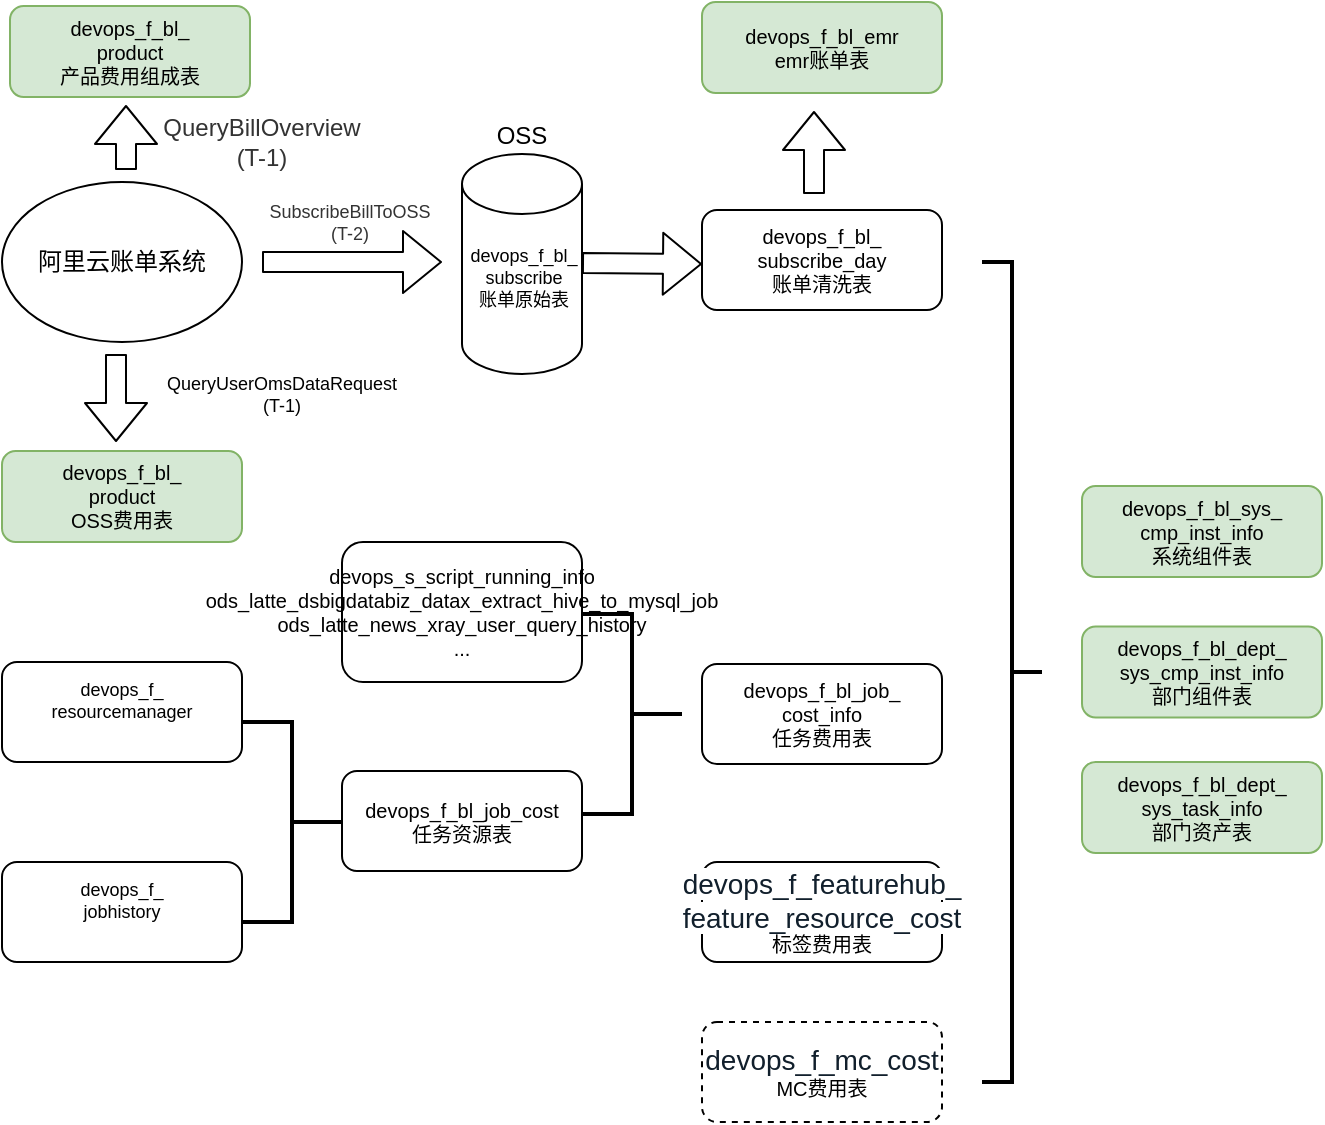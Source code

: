 <mxfile version="14.1.1" type="github">
  <diagram id="O6pP9l2PxGbp8MwCtvFU" name="Page-1">
    <mxGraphModel dx="946" dy="451" grid="1" gridSize="10" guides="1" tooltips="1" connect="1" arrows="1" fold="1" page="1" pageScale="1" pageWidth="827" pageHeight="1169" math="0" shadow="0">
      <root>
        <mxCell id="0" />
        <mxCell id="1" parent="0" />
        <mxCell id="hH1a-xPFMU92AcwWNgor-1" value="阿里云账单系统" style="ellipse;whiteSpace=wrap;html=1;" vertex="1" parent="1">
          <mxGeometry x="50" y="380" width="120" height="80" as="geometry" />
        </mxCell>
        <mxCell id="hH1a-xPFMU92AcwWNgor-2" value="OSS" style="shape=cylinder3;whiteSpace=wrap;html=1;boundedLbl=1;backgroundOutline=1;size=15;labelPosition=center;verticalLabelPosition=top;align=center;verticalAlign=bottom;" vertex="1" parent="1">
          <mxGeometry x="280" y="366" width="60" height="110" as="geometry" />
        </mxCell>
        <mxCell id="hH1a-xPFMU92AcwWNgor-3" value="" style="shape=flexArrow;endArrow=classic;html=1;" edge="1" parent="1">
          <mxGeometry width="50" height="50" relative="1" as="geometry">
            <mxPoint x="180" y="420" as="sourcePoint" />
            <mxPoint x="270" y="420" as="targetPoint" />
          </mxGeometry>
        </mxCell>
        <mxCell id="hH1a-xPFMU92AcwWNgor-4" value="&lt;span style=&quot;color: rgb(51 , 51 , 51) ; font-size: 9px ; background-color: rgb(255 , 255 , 255)&quot;&gt;SubscribeBillToOSS&lt;br&gt;(T-2)&lt;br&gt;&lt;/span&gt;" style="text;html=1;strokeColor=none;fillColor=none;align=center;verticalAlign=middle;whiteSpace=wrap;rounded=0;fontSize=9;" vertex="1" parent="1">
          <mxGeometry x="204" y="390" width="40" height="20" as="geometry" />
        </mxCell>
        <mxCell id="hH1a-xPFMU92AcwWNgor-6" value="&lt;div class=&quot;table-item&quot; style=&quot;box-sizing: border-box ; padding: 0px ; margin: 4px 0px 0px ; display: inline-flex ; background-color: rgb(255 , 255 , 255)&quot;&gt;&lt;font&gt;devops_f_bl_&lt;br&gt;subscribe&lt;br&gt;账单原始表&lt;br&gt;&lt;/font&gt;&lt;/div&gt;" style="text;html=1;strokeColor=none;fillColor=none;align=center;verticalAlign=middle;whiteSpace=wrap;rounded=0;fontSize=9;" vertex="1" parent="1">
          <mxGeometry x="291" y="416" width="40" height="20" as="geometry" />
        </mxCell>
        <mxCell id="hH1a-xPFMU92AcwWNgor-8" value="&lt;font size=&quot;1&quot;&gt;devops_f_bl_&lt;br&gt;subscribe_day&lt;br&gt;账单清洗表&lt;/font&gt;" style="rounded=1;whiteSpace=wrap;html=1;fontSize=9;" vertex="1" parent="1">
          <mxGeometry x="400" y="394" width="120" height="50" as="geometry" />
        </mxCell>
        <mxCell id="hH1a-xPFMU92AcwWNgor-14" value="&lt;font size=&quot;1&quot;&gt;devops_f_bl_dept_&lt;br&gt;sys_task_info&lt;br&gt;部门资产表&lt;br&gt;&lt;/font&gt;" style="rounded=1;whiteSpace=wrap;html=1;fontSize=9;fillColor=#d5e8d4;strokeColor=#82b366;" vertex="1" parent="1">
          <mxGeometry x="590" y="670" width="120" height="45.5" as="geometry" />
        </mxCell>
        <mxCell id="hH1a-xPFMU92AcwWNgor-15" value="" style="shape=flexArrow;endArrow=classic;html=1;" edge="1" parent="1">
          <mxGeometry width="50" height="50" relative="1" as="geometry">
            <mxPoint x="340" y="420.5" as="sourcePoint" />
            <mxPoint x="400" y="421" as="targetPoint" />
          </mxGeometry>
        </mxCell>
        <mxCell id="hH1a-xPFMU92AcwWNgor-17" value="" style="strokeWidth=2;html=1;shape=mxgraph.flowchart.annotation_2;align=left;labelPosition=right;pointerEvents=1;fontSize=9;direction=west;" vertex="1" parent="1">
          <mxGeometry x="540" y="420" width="30" height="410" as="geometry" />
        </mxCell>
        <mxCell id="hH1a-xPFMU92AcwWNgor-18" value="&lt;font&gt;&lt;span class=&quot;table-item-name&quot; style=&quot;box-sizing: border-box ; padding: 0px ; margin: 0px ; cursor: pointer ; background-color: rgb(255 , 255 , 255)&quot;&gt;&lt;span style=&quot;box-sizing: border-box ; padding: 0px ; margin: 0px&quot;&gt;devops_f_&lt;br&gt;resourcemanager&lt;br&gt;&lt;br&gt;&lt;/span&gt;&lt;/span&gt;&lt;span style=&quot;font-size: 12px ; box-sizing: border-box ; padding: 0px ; margin: 0px ; background-color: rgb(255 , 255 , 255)&quot;&gt;&lt;span class=&quot;anticon anticon-copy icon icon-bg&quot; style=&quot;box-sizing: border-box ; padding: 0px ; margin: 3px 0px 0px ; display: block ; vertical-align: baseline ; text-align: center ; line-height: 1 ; cursor: pointer ; right: 51px ; position: absolute ; background-color: rgba(255 , 255 , 255 , 0.7)&quot;&gt;&lt;/span&gt;&lt;/span&gt;&lt;span style=&quot;font-size: 12px ; box-sizing: border-box ; padding: 0px ; margin: 0px ; background-color: rgb(255 , 255 , 255)&quot;&gt;&lt;span class=&quot;anticon anticon-safety icon icon-bg&quot; style=&quot;box-sizing: border-box ; padding: 0px ; margin: 3px 0px 0px ; display: block ; vertical-align: baseline ; text-align: center ; line-height: 1 ; cursor: pointer ; right: 36px ; position: absolute ; background-color: rgba(255 , 255 , 255 , 0.7)&quot;&gt;&lt;/span&gt;&lt;/span&gt;&lt;span style=&quot;font-size: 12px ; box-sizing: border-box ; padding: 0px ; margin: 0px ; background-color: rgb(255 , 255 , 255)&quot;&gt;&lt;span class=&quot;anticon anticon-star-o icon icon-bg&quot; style=&quot;box-sizing: border-box ; padding: 0px ; margin: 3px 0px 0px ; display: block ; vertical-align: baseline ; text-align: center ; line-height: 1 ; cursor: pointer ; right: 20px ; position: absolute ; background-color: rgba(255 , 255 , 255 , 0.7)&quot;&gt;&lt;/span&gt;&lt;/span&gt;&lt;/font&gt;&lt;span class=&quot;icon&quot; style=&quot;box-sizing: border-box ; padding: 0px ; margin: 0px ; cursor: pointer ; display: block ; right: 3px ; position: absolute ; background-color: rgb(255 , 255 , 255)&quot;&gt;&lt;span class=&quot;anticon anticon-info-circle-o icon-bg&quot; style=&quot;box-sizing: border-box ; padding: 0px ; margin: 0px ; display: inline-block ; vertical-align: baseline ; text-align: center ; line-height: 1 ; background-color: rgba(255 , 255 , 255 , 0.7)&quot;&gt;&lt;/span&gt;&lt;/span&gt;" style="rounded=1;whiteSpace=wrap;html=1;fontSize=9;" vertex="1" parent="1">
          <mxGeometry x="50" y="620" width="120" height="50" as="geometry" />
        </mxCell>
        <mxCell id="hH1a-xPFMU92AcwWNgor-19" value="&lt;font&gt;&lt;span class=&quot;table-item-name&quot; style=&quot;box-sizing: border-box ; padding: 0px ; margin: 0px ; cursor: pointer ; background-color: rgb(255 , 255 , 255)&quot;&gt;&lt;span style=&quot;box-sizing: border-box ; padding: 0px ; margin: 0px&quot;&gt;devops_f_&lt;br&gt;jobhistory&lt;br&gt;&lt;br&gt;&lt;/span&gt;&lt;/span&gt;&lt;span style=&quot;font-size: 12px ; box-sizing: border-box ; padding: 0px ; margin: 0px ; background-color: rgb(255 , 255 , 255)&quot;&gt;&lt;span class=&quot;anticon anticon-copy icon icon-bg&quot; style=&quot;box-sizing: border-box ; padding: 0px ; margin: 3px 0px 0px ; display: block ; vertical-align: baseline ; text-align: center ; line-height: 1 ; cursor: pointer ; right: 51px ; position: absolute ; background-color: rgba(255 , 255 , 255 , 0.7)&quot;&gt;&lt;/span&gt;&lt;/span&gt;&lt;span style=&quot;font-size: 12px ; box-sizing: border-box ; padding: 0px ; margin: 0px ; background-color: rgb(255 , 255 , 255)&quot;&gt;&lt;span class=&quot;anticon anticon-safety icon icon-bg&quot; style=&quot;box-sizing: border-box ; padding: 0px ; margin: 3px 0px 0px ; display: block ; vertical-align: baseline ; text-align: center ; line-height: 1 ; cursor: pointer ; right: 36px ; position: absolute ; background-color: rgba(255 , 255 , 255 , 0.7)&quot;&gt;&lt;/span&gt;&lt;/span&gt;&lt;span style=&quot;font-size: 12px ; box-sizing: border-box ; padding: 0px ; margin: 0px ; background-color: rgb(255 , 255 , 255)&quot;&gt;&lt;span class=&quot;anticon anticon-star-o icon icon-bg&quot; style=&quot;box-sizing: border-box ; padding: 0px ; margin: 3px 0px 0px ; display: block ; vertical-align: baseline ; text-align: center ; line-height: 1 ; cursor: pointer ; right: 20px ; position: absolute ; background-color: rgba(255 , 255 , 255 , 0.7)&quot;&gt;&lt;/span&gt;&lt;/span&gt;&lt;/font&gt;&lt;span class=&quot;icon&quot; style=&quot;box-sizing: border-box ; padding: 0px ; margin: 0px ; cursor: pointer ; display: block ; right: 3px ; position: absolute ; background-color: rgb(255 , 255 , 255)&quot;&gt;&lt;span class=&quot;anticon anticon-info-circle-o icon-bg&quot; style=&quot;box-sizing: border-box ; padding: 0px ; margin: 0px ; display: inline-block ; vertical-align: baseline ; text-align: center ; line-height: 1 ; background-color: rgba(255 , 255 , 255 , 0.7)&quot;&gt;&lt;/span&gt;&lt;/span&gt;" style="rounded=1;whiteSpace=wrap;html=1;fontSize=9;" vertex="1" parent="1">
          <mxGeometry x="50" y="720" width="120" height="50" as="geometry" />
        </mxCell>
        <mxCell id="hH1a-xPFMU92AcwWNgor-20" value="&lt;font size=&quot;1&quot;&gt;devops_f_bl_job_cost&lt;br&gt;任务资源表&lt;br&gt;&lt;/font&gt;" style="rounded=1;whiteSpace=wrap;html=1;fontSize=9;" vertex="1" parent="1">
          <mxGeometry x="220" y="674.5" width="120" height="50" as="geometry" />
        </mxCell>
        <mxCell id="hH1a-xPFMU92AcwWNgor-21" value="&lt;font size=&quot;1&quot;&gt;devops_f_bl_job_&lt;br&gt;cost_info&lt;br&gt;任务费用表&lt;br&gt;&lt;/font&gt;" style="rounded=1;whiteSpace=wrap;html=1;fontSize=9;" vertex="1" parent="1">
          <mxGeometry x="400" y="621" width="120" height="50" as="geometry" />
        </mxCell>
        <mxCell id="hH1a-xPFMU92AcwWNgor-25" value="&lt;font size=&quot;1&quot;&gt;devops_s_script_running_info&lt;br&gt;ods_latte_dsbigdatabiz_datax_extract_hive_to_mysql_job&lt;br&gt;ods_latte_news_xray_user_query_history&lt;br&gt;...&lt;br&gt;&lt;/font&gt;" style="rounded=1;whiteSpace=wrap;html=1;fontSize=9;" vertex="1" parent="1">
          <mxGeometry x="220" y="560" width="120" height="70" as="geometry" />
        </mxCell>
        <mxCell id="hH1a-xPFMU92AcwWNgor-27" value="" style="strokeWidth=2;html=1;shape=mxgraph.flowchart.annotation_2;align=left;labelPosition=right;pointerEvents=1;fontSize=9;direction=west;" vertex="1" parent="1">
          <mxGeometry x="340" y="596" width="50" height="100" as="geometry" />
        </mxCell>
        <mxCell id="hH1a-xPFMU92AcwWNgor-29" value="&lt;span style=&quot;color: rgb(17 , 31 , 44) ; font-family: , , &amp;#34;pingfang sc&amp;#34; , &amp;#34;hiragino sans gb&amp;#34; , &amp;#34;segoe ui&amp;#34; , , &amp;#34;roboto&amp;#34; , &amp;#34;droid sans&amp;#34; , &amp;#34;helvetica neue&amp;#34; , sans-serif ; font-size: 14px ; text-align: left ; background-color: rgb(255 , 255 , 255)&quot;&gt;devops_f_featurehub_&lt;br&gt;feature_resource_cost&lt;/span&gt;&lt;font size=&quot;1&quot;&gt;&lt;br&gt;标签费用表&lt;br&gt;&lt;/font&gt;" style="rounded=1;whiteSpace=wrap;html=1;fontSize=9;" vertex="1" parent="1">
          <mxGeometry x="400" y="720" width="120" height="50" as="geometry" />
        </mxCell>
        <mxCell id="hH1a-xPFMU92AcwWNgor-30" value="&lt;span style=&quot;color: rgb(17 , 31 , 44) ; font-family: , , &amp;#34;pingfang sc&amp;#34; , &amp;#34;hiragino sans gb&amp;#34; , &amp;#34;segoe ui&amp;#34; , , &amp;#34;roboto&amp;#34; , &amp;#34;droid sans&amp;#34; , &amp;#34;helvetica neue&amp;#34; , sans-serif ; font-size: 14px ; text-align: left ; background-color: rgb(255 , 255 , 255)&quot;&gt;devops_f_mc_cost&lt;/span&gt;&lt;font size=&quot;1&quot;&gt;&lt;br&gt;MC费用表&lt;br&gt;&lt;/font&gt;" style="rounded=1;whiteSpace=wrap;html=1;fontSize=9;dashed=1;" vertex="1" parent="1">
          <mxGeometry x="400" y="800" width="120" height="50" as="geometry" />
        </mxCell>
        <mxCell id="hH1a-xPFMU92AcwWNgor-31" value="&lt;font size=&quot;1&quot;&gt;devops_f_bl_dept_&lt;br&gt;sys_cmp_inst_info&lt;br&gt;部门组件表&lt;br&gt;&lt;/font&gt;" style="rounded=1;whiteSpace=wrap;html=1;fontSize=9;fillColor=#d5e8d4;strokeColor=#82b366;" vertex="1" parent="1">
          <mxGeometry x="590" y="602.25" width="120" height="45.5" as="geometry" />
        </mxCell>
        <mxCell id="hH1a-xPFMU92AcwWNgor-32" value="&lt;font size=&quot;1&quot;&gt;devops_f_bl_sys_&lt;br&gt;cmp_inst_info&lt;br&gt;系统组件表&lt;br&gt;&lt;/font&gt;" style="rounded=1;whiteSpace=wrap;html=1;fontSize=9;fillColor=#d5e8d4;strokeColor=#82b366;" vertex="1" parent="1">
          <mxGeometry x="590" y="532" width="120" height="45.5" as="geometry" />
        </mxCell>
        <mxCell id="hH1a-xPFMU92AcwWNgor-33" value="&lt;font size=&quot;1&quot;&gt;devops_f_bl_emr&lt;br&gt;emr账单表&lt;br&gt;&lt;/font&gt;" style="rounded=1;whiteSpace=wrap;html=1;fontSize=9;fillColor=#d5e8d4;strokeColor=#82b366;" vertex="1" parent="1">
          <mxGeometry x="400" y="290" width="120" height="45.5" as="geometry" />
        </mxCell>
        <mxCell id="hH1a-xPFMU92AcwWNgor-35" value="&lt;font size=&quot;1&quot;&gt;devops_f_bl_&lt;br&gt;product&lt;br&gt;产品费用组成表&lt;br&gt;&lt;/font&gt;" style="rounded=1;whiteSpace=wrap;html=1;fontSize=9;fillColor=#d5e8d4;strokeColor=#82b366;" vertex="1" parent="1">
          <mxGeometry x="54" y="292" width="120" height="45.5" as="geometry" />
        </mxCell>
        <mxCell id="hH1a-xPFMU92AcwWNgor-36" value="" style="shape=flexArrow;endArrow=classic;html=1;entryX=0.5;entryY=1;entryDx=0;entryDy=0;" edge="1" parent="1">
          <mxGeometry width="50" height="50" relative="1" as="geometry">
            <mxPoint x="112" y="374" as="sourcePoint" />
            <mxPoint x="112" y="341.5" as="targetPoint" />
          </mxGeometry>
        </mxCell>
        <mxCell id="hH1a-xPFMU92AcwWNgor-37" value="" style="shape=flexArrow;endArrow=classic;html=1;entryX=0.5;entryY=1;entryDx=0;entryDy=0;" edge="1" parent="1">
          <mxGeometry width="50" height="50" relative="1" as="geometry">
            <mxPoint x="456" y="386" as="sourcePoint" />
            <mxPoint x="456" y="344.5" as="targetPoint" />
          </mxGeometry>
        </mxCell>
        <mxCell id="hH1a-xPFMU92AcwWNgor-39" value="&lt;span style=&quot;color: rgb(51 , 51 , 51) ; background-color: rgb(255 , 255 , 255)&quot;&gt;&lt;font style=&quot;font-size: 12px&quot;&gt;QueryBillOverview&lt;br&gt;(T-1)&lt;/font&gt;&lt;/span&gt;" style="text;html=1;strokeColor=none;fillColor=none;align=center;verticalAlign=middle;whiteSpace=wrap;rounded=0;dashed=1;fontSize=9;" vertex="1" parent="1">
          <mxGeometry x="110" y="350" width="140" height="20" as="geometry" />
        </mxCell>
        <mxCell id="hH1a-xPFMU92AcwWNgor-41" value="" style="shape=flexArrow;endArrow=classic;html=1;" edge="1" parent="1">
          <mxGeometry width="50" height="50" relative="1" as="geometry">
            <mxPoint x="107" y="466" as="sourcePoint" />
            <mxPoint x="107" y="510" as="targetPoint" />
          </mxGeometry>
        </mxCell>
        <mxCell id="hH1a-xPFMU92AcwWNgor-42" value="&lt;font size=&quot;1&quot;&gt;devops_f_bl_&lt;br&gt;product&lt;br&gt;OSS费用表&lt;br&gt;&lt;/font&gt;" style="rounded=1;whiteSpace=wrap;html=1;fontSize=9;fillColor=#d5e8d4;strokeColor=#82b366;" vertex="1" parent="1">
          <mxGeometry x="50" y="514.5" width="120" height="45.5" as="geometry" />
        </mxCell>
        <mxCell id="hH1a-xPFMU92AcwWNgor-43" value="QueryUserOmsDataRequest&lt;br&gt;(T-1)" style="text;html=1;strokeColor=none;fillColor=none;align=center;verticalAlign=middle;whiteSpace=wrap;rounded=0;dashed=1;fontSize=9;" vertex="1" parent="1">
          <mxGeometry x="170" y="476" width="40" height="20" as="geometry" />
        </mxCell>
        <mxCell id="hH1a-xPFMU92AcwWNgor-44" value="" style="strokeWidth=2;html=1;shape=mxgraph.flowchart.annotation_2;align=left;labelPosition=right;pointerEvents=1;fontSize=9;direction=west;" vertex="1" parent="1">
          <mxGeometry x="170" y="650" width="50" height="100" as="geometry" />
        </mxCell>
      </root>
    </mxGraphModel>
  </diagram>
</mxfile>
